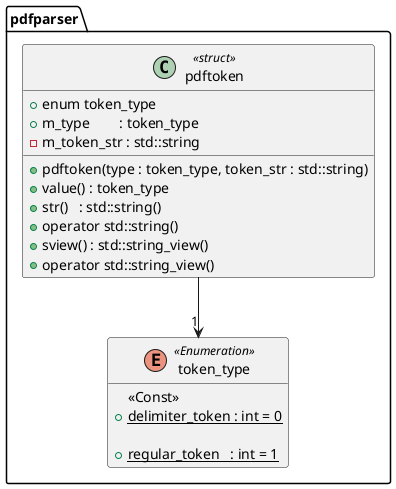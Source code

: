 @startuml token_types
hide empty members
namespace pdfparser {
enum token_type <<Enumeration>> {
	<<Const>>
	+{static} delimiter_token : int = 0

	' A token comprised of a sequence of consecutive regular characters
	+{static} regular_token   : int = 1
}
class pdftoken <<struct>> {
	+enum token_type
	+m_type        : token_type
	-m_token_str : std::string
	+pdftoken(type : token_type, token_str : std::string)
	+value() : token_type
	+str()   : std::string()
	+operator std::string()
	+sview() : std::string_view()
	+operator std::string_view()
}
pdftoken --> "1" token_type
}
@enduml
